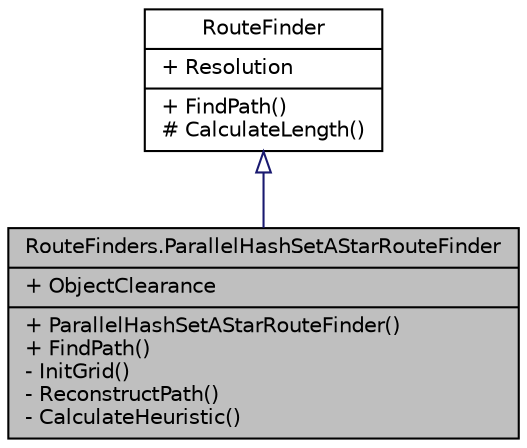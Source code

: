 digraph G
{
  edge [fontname="Helvetica",fontsize="10",labelfontname="Helvetica",labelfontsize="10"];
  node [fontname="Helvetica",fontsize="10",shape=record];
  Node1 [label="{RouteFinders.ParallelHashSetAStarRouteFinder\n|+ ObjectClearance\l|+ ParallelHashSetAStarRouteFinder()\l+ FindPath()\l- InitGrid()\l- ReconstructPath()\l- CalculateHeuristic()\l}",height=0.2,width=0.4,color="black", fillcolor="grey75", style="filled" fontcolor="black"];
  Node2 -> Node1 [dir="back",color="midnightblue",fontsize="10",style="solid",arrowtail="onormal",fontname="Helvetica"];
  Node2 [label="{RouteFinder\n|+ Resolution\l|+ FindPath()\l# CalculateLength()\l}",height=0.2,width=0.4,color="black", fillcolor="white", style="filled",URL="$class_robot_football_core_1_1_interfaces_1_1_route_finder.html"];
}
